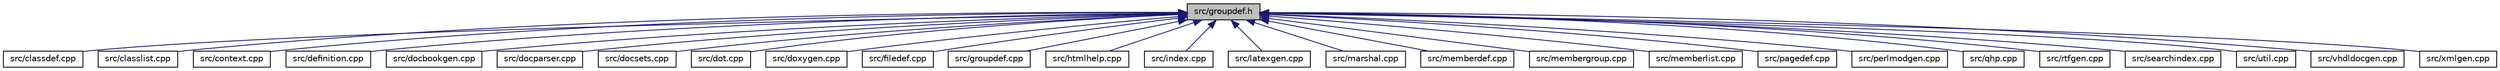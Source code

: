 digraph "src/groupdef.h"
{
 // INTERACTIVE_SVG=YES
  edge [fontname="Helvetica",fontsize="10",labelfontname="Helvetica",labelfontsize="10"];
  node [fontname="Helvetica",fontsize="10",shape=record];
  Node8 [label="src/groupdef.h",height=0.2,width=0.4,color="black", fillcolor="grey75", style="filled", fontcolor="black"];
  Node8 -> Node9 [dir="back",color="midnightblue",fontsize="10",style="solid",fontname="Helvetica"];
  Node9 [label="src/classdef.cpp",height=0.2,width=0.4,color="black", fillcolor="white", style="filled",URL="$de/d89/classdef_8cpp.html"];
  Node8 -> Node10 [dir="back",color="midnightblue",fontsize="10",style="solid",fontname="Helvetica"];
  Node10 [label="src/classlist.cpp",height=0.2,width=0.4,color="black", fillcolor="white", style="filled",URL="$d6/d10/classlist_8cpp.html"];
  Node8 -> Node11 [dir="back",color="midnightblue",fontsize="10",style="solid",fontname="Helvetica"];
  Node11 [label="src/context.cpp",height=0.2,width=0.4,color="black", fillcolor="white", style="filled",URL="$db/d12/context_8cpp.html"];
  Node8 -> Node12 [dir="back",color="midnightblue",fontsize="10",style="solid",fontname="Helvetica"];
  Node12 [label="src/definition.cpp",height=0.2,width=0.4,color="black", fillcolor="white", style="filled",URL="$d3/dea/definition_8cpp.html"];
  Node8 -> Node13 [dir="back",color="midnightblue",fontsize="10",style="solid",fontname="Helvetica"];
  Node13 [label="src/docbookgen.cpp",height=0.2,width=0.4,color="black", fillcolor="white", style="filled",URL="$d8/d29/docbookgen_8cpp.html"];
  Node8 -> Node14 [dir="back",color="midnightblue",fontsize="10",style="solid",fontname="Helvetica"];
  Node14 [label="src/docparser.cpp",height=0.2,width=0.4,color="black", fillcolor="white", style="filled",URL="$da/d17/docparser_8cpp.html"];
  Node8 -> Node15 [dir="back",color="midnightblue",fontsize="10",style="solid",fontname="Helvetica"];
  Node15 [label="src/docsets.cpp",height=0.2,width=0.4,color="black", fillcolor="white", style="filled",URL="$d7/d8f/docsets_8cpp.html"];
  Node8 -> Node16 [dir="back",color="midnightblue",fontsize="10",style="solid",fontname="Helvetica"];
  Node16 [label="src/dot.cpp",height=0.2,width=0.4,color="black", fillcolor="white", style="filled",URL="$de/daa/dot_8cpp.html"];
  Node8 -> Node17 [dir="back",color="midnightblue",fontsize="10",style="solid",fontname="Helvetica"];
  Node17 [label="src/doxygen.cpp",height=0.2,width=0.4,color="black", fillcolor="white", style="filled",URL="$dc/d98/doxygen_8cpp.html"];
  Node8 -> Node18 [dir="back",color="midnightblue",fontsize="10",style="solid",fontname="Helvetica"];
  Node18 [label="src/filedef.cpp",height=0.2,width=0.4,color="black", fillcolor="white", style="filled",URL="$d6/ddc/filedef_8cpp.html"];
  Node8 -> Node19 [dir="back",color="midnightblue",fontsize="10",style="solid",fontname="Helvetica"];
  Node19 [label="src/groupdef.cpp",height=0.2,width=0.4,color="black", fillcolor="white", style="filled",URL="$d6/d42/groupdef_8cpp.html"];
  Node8 -> Node20 [dir="back",color="midnightblue",fontsize="10",style="solid",fontname="Helvetica"];
  Node20 [label="src/htmlhelp.cpp",height=0.2,width=0.4,color="black", fillcolor="white", style="filled",URL="$d3/d4b/htmlhelp_8cpp.html"];
  Node8 -> Node21 [dir="back",color="midnightblue",fontsize="10",style="solid",fontname="Helvetica"];
  Node21 [label="src/index.cpp",height=0.2,width=0.4,color="black", fillcolor="white", style="filled",URL="$db/d14/index_8cpp.html",tooltip="This file contains functions for the various index pages. "];
  Node8 -> Node22 [dir="back",color="midnightblue",fontsize="10",style="solid",fontname="Helvetica"];
  Node22 [label="src/latexgen.cpp",height=0.2,width=0.4,color="black", fillcolor="white", style="filled",URL="$d4/d42/latexgen_8cpp.html"];
  Node8 -> Node23 [dir="back",color="midnightblue",fontsize="10",style="solid",fontname="Helvetica"];
  Node23 [label="src/marshal.cpp",height=0.2,width=0.4,color="black", fillcolor="white", style="filled",URL="$d9/d85/marshal_8cpp.html"];
  Node8 -> Node24 [dir="back",color="midnightblue",fontsize="10",style="solid",fontname="Helvetica"];
  Node24 [label="src/memberdef.cpp",height=0.2,width=0.4,color="black", fillcolor="white", style="filled",URL="$d0/d72/memberdef_8cpp.html"];
  Node8 -> Node25 [dir="back",color="midnightblue",fontsize="10",style="solid",fontname="Helvetica"];
  Node25 [label="src/membergroup.cpp",height=0.2,width=0.4,color="black", fillcolor="white", style="filled",URL="$d6/d18/membergroup_8cpp.html"];
  Node8 -> Node26 [dir="back",color="midnightblue",fontsize="10",style="solid",fontname="Helvetica"];
  Node26 [label="src/memberlist.cpp",height=0.2,width=0.4,color="black", fillcolor="white", style="filled",URL="$d0/d14/memberlist_8cpp.html"];
  Node8 -> Node27 [dir="back",color="midnightblue",fontsize="10",style="solid",fontname="Helvetica"];
  Node27 [label="src/pagedef.cpp",height=0.2,width=0.4,color="black", fillcolor="white", style="filled",URL="$d9/db4/pagedef_8cpp.html"];
  Node8 -> Node28 [dir="back",color="midnightblue",fontsize="10",style="solid",fontname="Helvetica"];
  Node28 [label="src/perlmodgen.cpp",height=0.2,width=0.4,color="black", fillcolor="white", style="filled",URL="$de/dd0/perlmodgen_8cpp.html"];
  Node8 -> Node29 [dir="back",color="midnightblue",fontsize="10",style="solid",fontname="Helvetica"];
  Node29 [label="src/qhp.cpp",height=0.2,width=0.4,color="black", fillcolor="white", style="filled",URL="$d9/d45/qhp_8cpp.html"];
  Node8 -> Node30 [dir="back",color="midnightblue",fontsize="10",style="solid",fontname="Helvetica"];
  Node30 [label="src/rtfgen.cpp",height=0.2,width=0.4,color="black", fillcolor="white", style="filled",URL="$d0/d9c/rtfgen_8cpp.html"];
  Node8 -> Node31 [dir="back",color="midnightblue",fontsize="10",style="solid",fontname="Helvetica"];
  Node31 [label="src/searchindex.cpp",height=0.2,width=0.4,color="black", fillcolor="white", style="filled",URL="$d7/d79/searchindex_8cpp.html"];
  Node8 -> Node32 [dir="back",color="midnightblue",fontsize="10",style="solid",fontname="Helvetica"];
  Node32 [label="src/util.cpp",height=0.2,width=0.4,color="black", fillcolor="white", style="filled",URL="$df/d2d/util_8cpp.html"];
  Node8 -> Node33 [dir="back",color="midnightblue",fontsize="10",style="solid",fontname="Helvetica"];
  Node33 [label="src/vhdldocgen.cpp",height=0.2,width=0.4,color="black", fillcolor="white", style="filled",URL="$de/dea/vhdldocgen_8cpp.html"];
  Node8 -> Node34 [dir="back",color="midnightblue",fontsize="10",style="solid",fontname="Helvetica"];
  Node34 [label="src/xmlgen.cpp",height=0.2,width=0.4,color="black", fillcolor="white", style="filled",URL="$d0/dc3/xmlgen_8cpp.html"];
}
